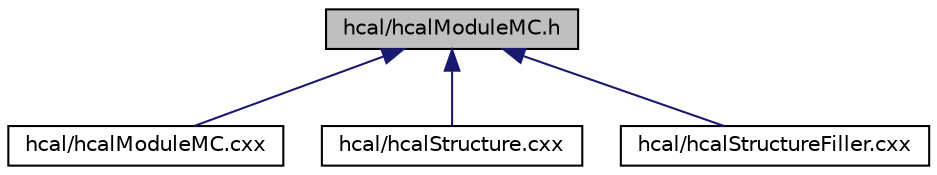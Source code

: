 digraph "hcal/hcalModuleMC.h"
{
 // LATEX_PDF_SIZE
  edge [fontname="Helvetica",fontsize="10",labelfontname="Helvetica",labelfontsize="10"];
  node [fontname="Helvetica",fontsize="10",shape=record];
  Node1 [label="hcal/hcalModuleMC.h",height=0.2,width=0.4,color="black", fillcolor="grey75", style="filled", fontcolor="black",tooltip=" "];
  Node1 -> Node2 [dir="back",color="midnightblue",fontsize="10",style="solid",fontname="Helvetica"];
  Node2 [label="hcal/hcalModuleMC.cxx",height=0.2,width=0.4,color="black", fillcolor="white", style="filled",URL="$hcalModuleMC_8cxx.html",tooltip=" "];
  Node1 -> Node3 [dir="back",color="midnightblue",fontsize="10",style="solid",fontname="Helvetica"];
  Node3 [label="hcal/hcalStructure.cxx",height=0.2,width=0.4,color="black", fillcolor="white", style="filled",URL="$hcalStructure_8cxx.html",tooltip=" "];
  Node1 -> Node4 [dir="back",color="midnightblue",fontsize="10",style="solid",fontname="Helvetica"];
  Node4 [label="hcal/hcalStructureFiller.cxx",height=0.2,width=0.4,color="black", fillcolor="white", style="filled",URL="$hcalStructureFiller_8cxx.html",tooltip=" "];
}
